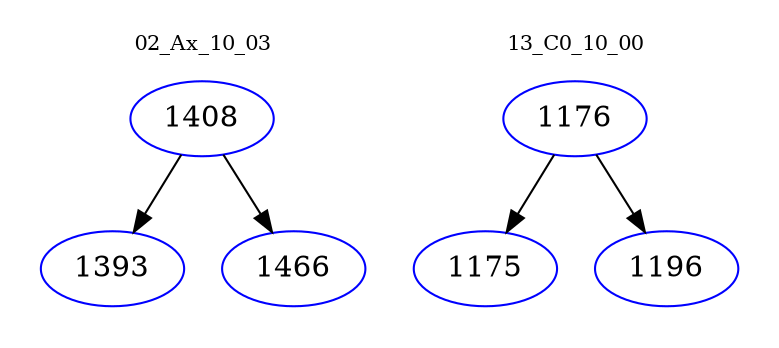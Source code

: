 digraph{
subgraph cluster_0 {
color = white
label = "02_Ax_10_03";
fontsize=10;
T0_1408 [label="1408", color="blue"]
T0_1408 -> T0_1393 [color="black"]
T0_1393 [label="1393", color="blue"]
T0_1408 -> T0_1466 [color="black"]
T0_1466 [label="1466", color="blue"]
}
subgraph cluster_1 {
color = white
label = "13_C0_10_00";
fontsize=10;
T1_1176 [label="1176", color="blue"]
T1_1176 -> T1_1175 [color="black"]
T1_1175 [label="1175", color="blue"]
T1_1176 -> T1_1196 [color="black"]
T1_1196 [label="1196", color="blue"]
}
}
